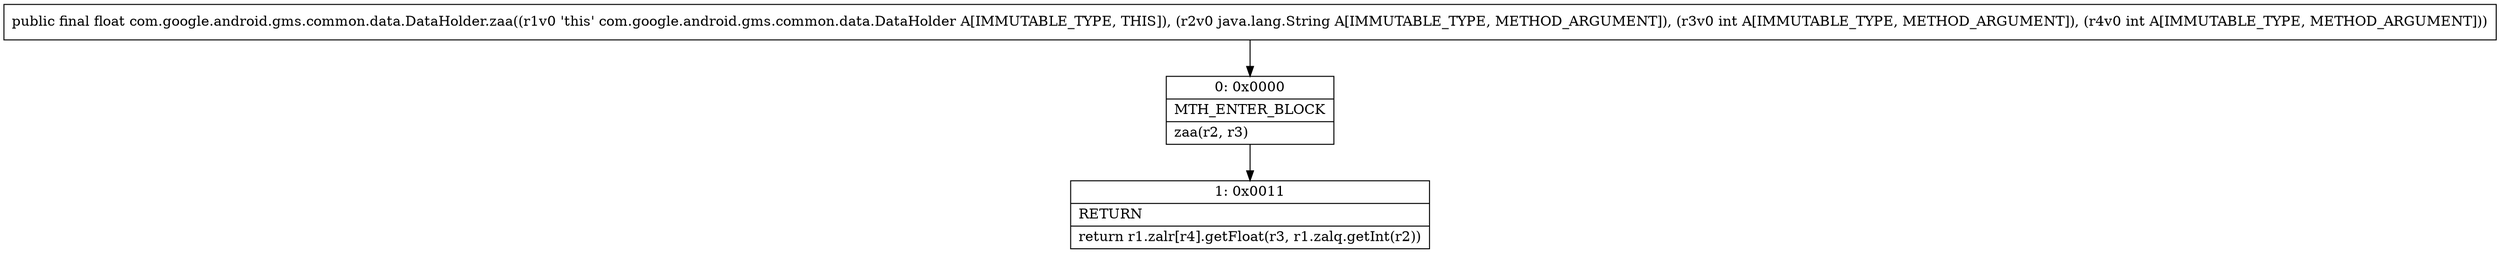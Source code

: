 digraph "CFG forcom.google.android.gms.common.data.DataHolder.zaa(Ljava\/lang\/String;II)F" {
Node_0 [shape=record,label="{0\:\ 0x0000|MTH_ENTER_BLOCK\l|zaa(r2, r3)\l}"];
Node_1 [shape=record,label="{1\:\ 0x0011|RETURN\l|return r1.zalr[r4].getFloat(r3, r1.zalq.getInt(r2))\l}"];
MethodNode[shape=record,label="{public final float com.google.android.gms.common.data.DataHolder.zaa((r1v0 'this' com.google.android.gms.common.data.DataHolder A[IMMUTABLE_TYPE, THIS]), (r2v0 java.lang.String A[IMMUTABLE_TYPE, METHOD_ARGUMENT]), (r3v0 int A[IMMUTABLE_TYPE, METHOD_ARGUMENT]), (r4v0 int A[IMMUTABLE_TYPE, METHOD_ARGUMENT])) }"];
MethodNode -> Node_0;
Node_0 -> Node_1;
}

